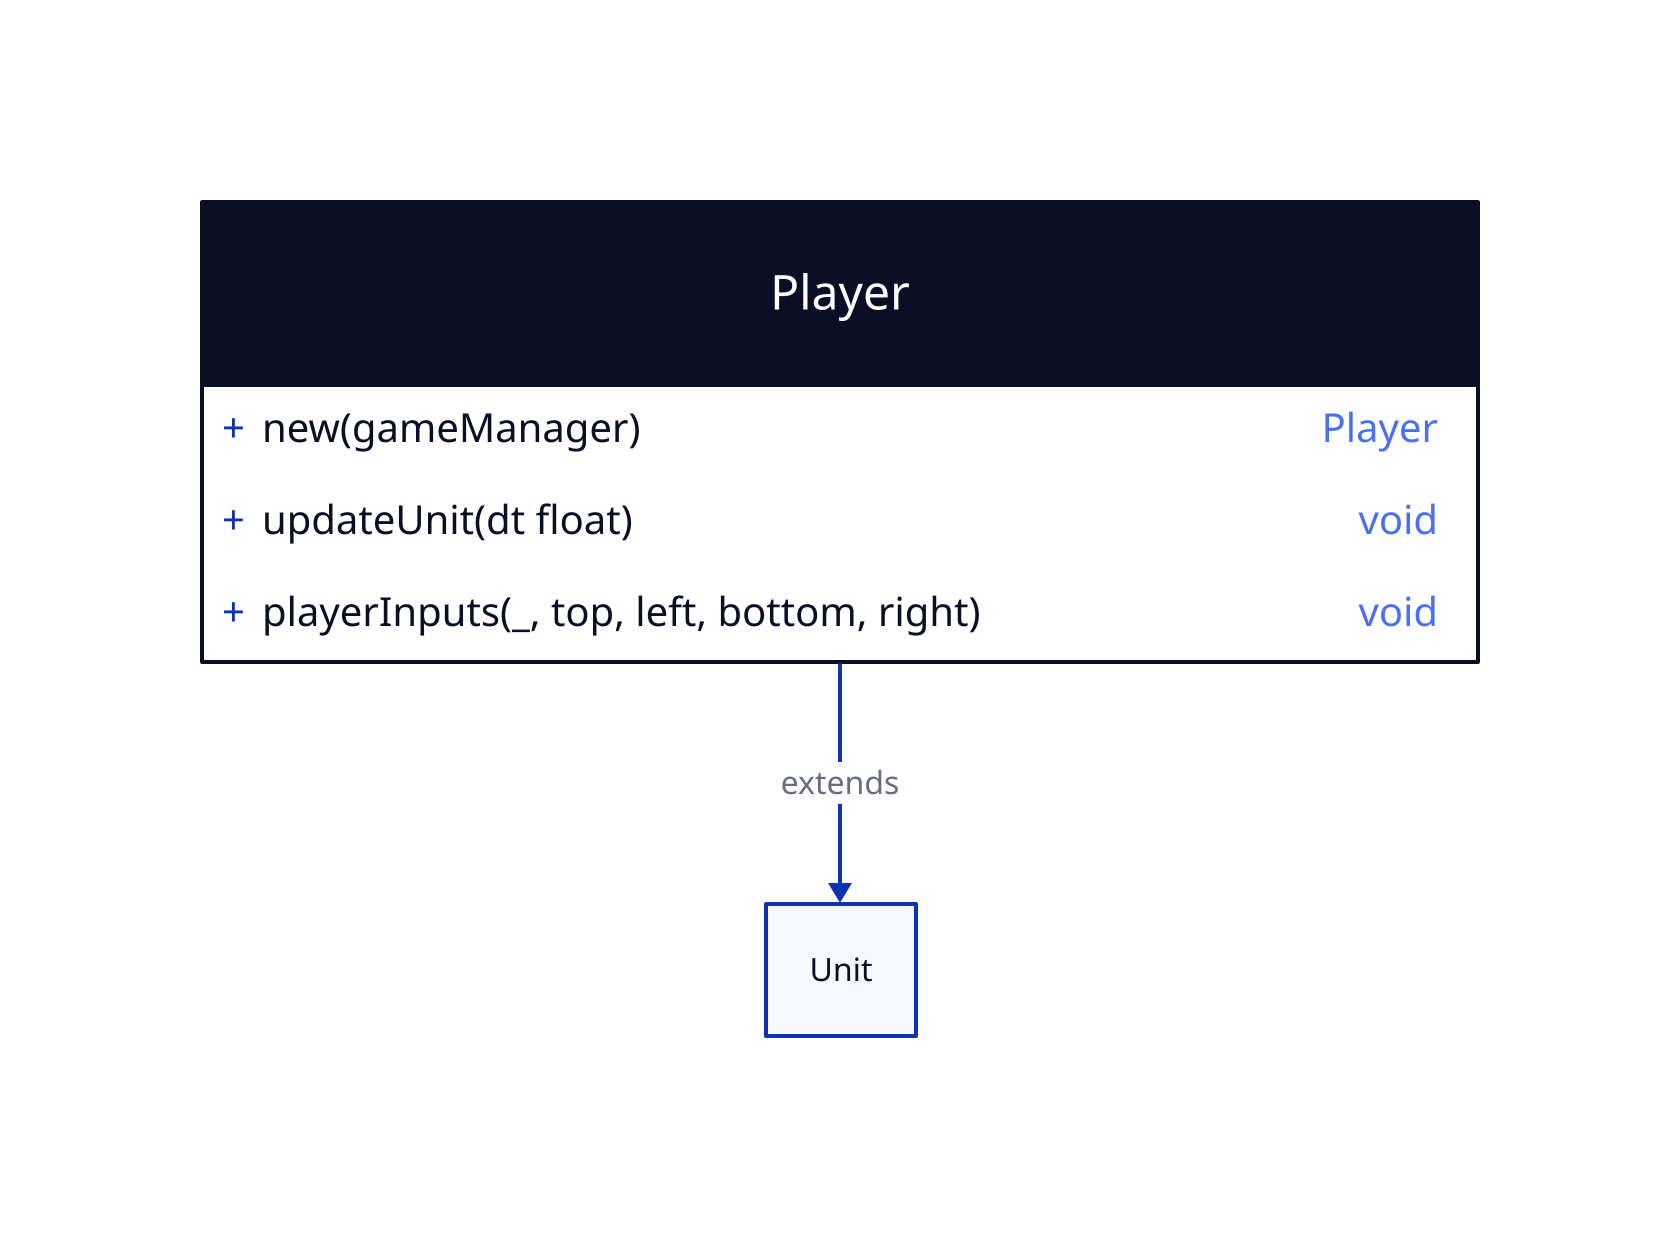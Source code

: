 Player: {
  shape: class

  +new(gameManager): Player

  +updateUnit(dt float): void
  +playerInputs(_, top, left, bottom, right): void
}

Player -> Unit: extends
